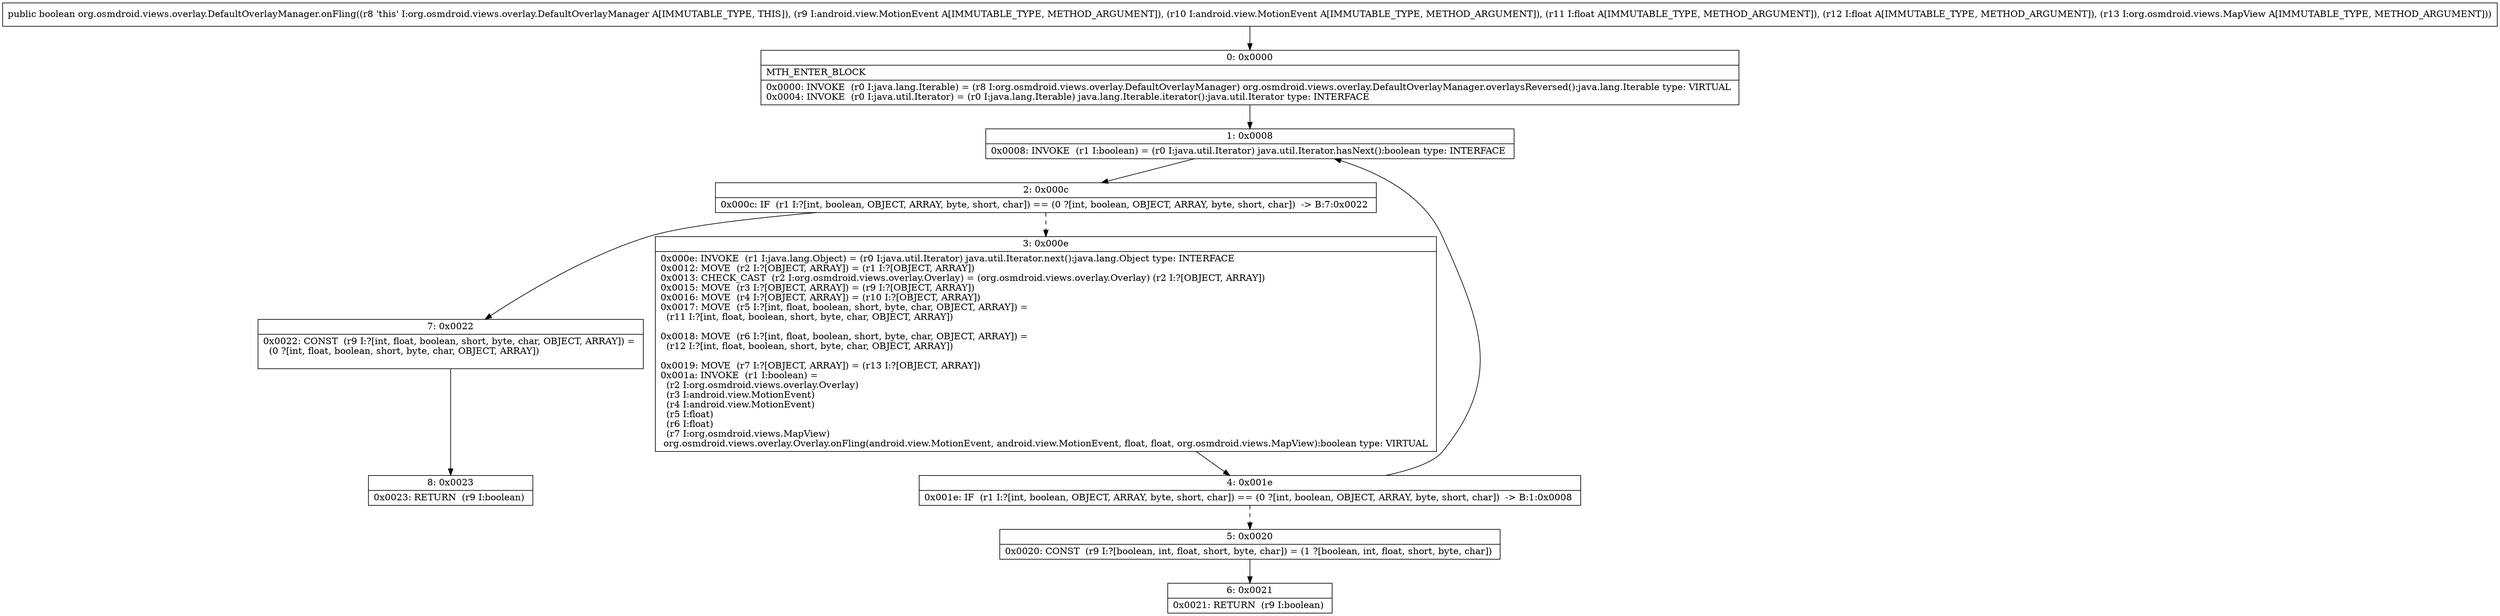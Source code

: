 digraph "CFG fororg.osmdroid.views.overlay.DefaultOverlayManager.onFling(Landroid\/view\/MotionEvent;Landroid\/view\/MotionEvent;FFLorg\/osmdroid\/views\/MapView;)Z" {
Node_0 [shape=record,label="{0\:\ 0x0000|MTH_ENTER_BLOCK\l|0x0000: INVOKE  (r0 I:java.lang.Iterable) = (r8 I:org.osmdroid.views.overlay.DefaultOverlayManager) org.osmdroid.views.overlay.DefaultOverlayManager.overlaysReversed():java.lang.Iterable type: VIRTUAL \l0x0004: INVOKE  (r0 I:java.util.Iterator) = (r0 I:java.lang.Iterable) java.lang.Iterable.iterator():java.util.Iterator type: INTERFACE \l}"];
Node_1 [shape=record,label="{1\:\ 0x0008|0x0008: INVOKE  (r1 I:boolean) = (r0 I:java.util.Iterator) java.util.Iterator.hasNext():boolean type: INTERFACE \l}"];
Node_2 [shape=record,label="{2\:\ 0x000c|0x000c: IF  (r1 I:?[int, boolean, OBJECT, ARRAY, byte, short, char]) == (0 ?[int, boolean, OBJECT, ARRAY, byte, short, char])  \-\> B:7:0x0022 \l}"];
Node_3 [shape=record,label="{3\:\ 0x000e|0x000e: INVOKE  (r1 I:java.lang.Object) = (r0 I:java.util.Iterator) java.util.Iterator.next():java.lang.Object type: INTERFACE \l0x0012: MOVE  (r2 I:?[OBJECT, ARRAY]) = (r1 I:?[OBJECT, ARRAY]) \l0x0013: CHECK_CAST  (r2 I:org.osmdroid.views.overlay.Overlay) = (org.osmdroid.views.overlay.Overlay) (r2 I:?[OBJECT, ARRAY]) \l0x0015: MOVE  (r3 I:?[OBJECT, ARRAY]) = (r9 I:?[OBJECT, ARRAY]) \l0x0016: MOVE  (r4 I:?[OBJECT, ARRAY]) = (r10 I:?[OBJECT, ARRAY]) \l0x0017: MOVE  (r5 I:?[int, float, boolean, short, byte, char, OBJECT, ARRAY]) = \l  (r11 I:?[int, float, boolean, short, byte, char, OBJECT, ARRAY])\l \l0x0018: MOVE  (r6 I:?[int, float, boolean, short, byte, char, OBJECT, ARRAY]) = \l  (r12 I:?[int, float, boolean, short, byte, char, OBJECT, ARRAY])\l \l0x0019: MOVE  (r7 I:?[OBJECT, ARRAY]) = (r13 I:?[OBJECT, ARRAY]) \l0x001a: INVOKE  (r1 I:boolean) = \l  (r2 I:org.osmdroid.views.overlay.Overlay)\l  (r3 I:android.view.MotionEvent)\l  (r4 I:android.view.MotionEvent)\l  (r5 I:float)\l  (r6 I:float)\l  (r7 I:org.osmdroid.views.MapView)\l org.osmdroid.views.overlay.Overlay.onFling(android.view.MotionEvent, android.view.MotionEvent, float, float, org.osmdroid.views.MapView):boolean type: VIRTUAL \l}"];
Node_4 [shape=record,label="{4\:\ 0x001e|0x001e: IF  (r1 I:?[int, boolean, OBJECT, ARRAY, byte, short, char]) == (0 ?[int, boolean, OBJECT, ARRAY, byte, short, char])  \-\> B:1:0x0008 \l}"];
Node_5 [shape=record,label="{5\:\ 0x0020|0x0020: CONST  (r9 I:?[boolean, int, float, short, byte, char]) = (1 ?[boolean, int, float, short, byte, char]) \l}"];
Node_6 [shape=record,label="{6\:\ 0x0021|0x0021: RETURN  (r9 I:boolean) \l}"];
Node_7 [shape=record,label="{7\:\ 0x0022|0x0022: CONST  (r9 I:?[int, float, boolean, short, byte, char, OBJECT, ARRAY]) = \l  (0 ?[int, float, boolean, short, byte, char, OBJECT, ARRAY])\l \l}"];
Node_8 [shape=record,label="{8\:\ 0x0023|0x0023: RETURN  (r9 I:boolean) \l}"];
MethodNode[shape=record,label="{public boolean org.osmdroid.views.overlay.DefaultOverlayManager.onFling((r8 'this' I:org.osmdroid.views.overlay.DefaultOverlayManager A[IMMUTABLE_TYPE, THIS]), (r9 I:android.view.MotionEvent A[IMMUTABLE_TYPE, METHOD_ARGUMENT]), (r10 I:android.view.MotionEvent A[IMMUTABLE_TYPE, METHOD_ARGUMENT]), (r11 I:float A[IMMUTABLE_TYPE, METHOD_ARGUMENT]), (r12 I:float A[IMMUTABLE_TYPE, METHOD_ARGUMENT]), (r13 I:org.osmdroid.views.MapView A[IMMUTABLE_TYPE, METHOD_ARGUMENT])) }"];
MethodNode -> Node_0;
Node_0 -> Node_1;
Node_1 -> Node_2;
Node_2 -> Node_3[style=dashed];
Node_2 -> Node_7;
Node_3 -> Node_4;
Node_4 -> Node_1;
Node_4 -> Node_5[style=dashed];
Node_5 -> Node_6;
Node_7 -> Node_8;
}


